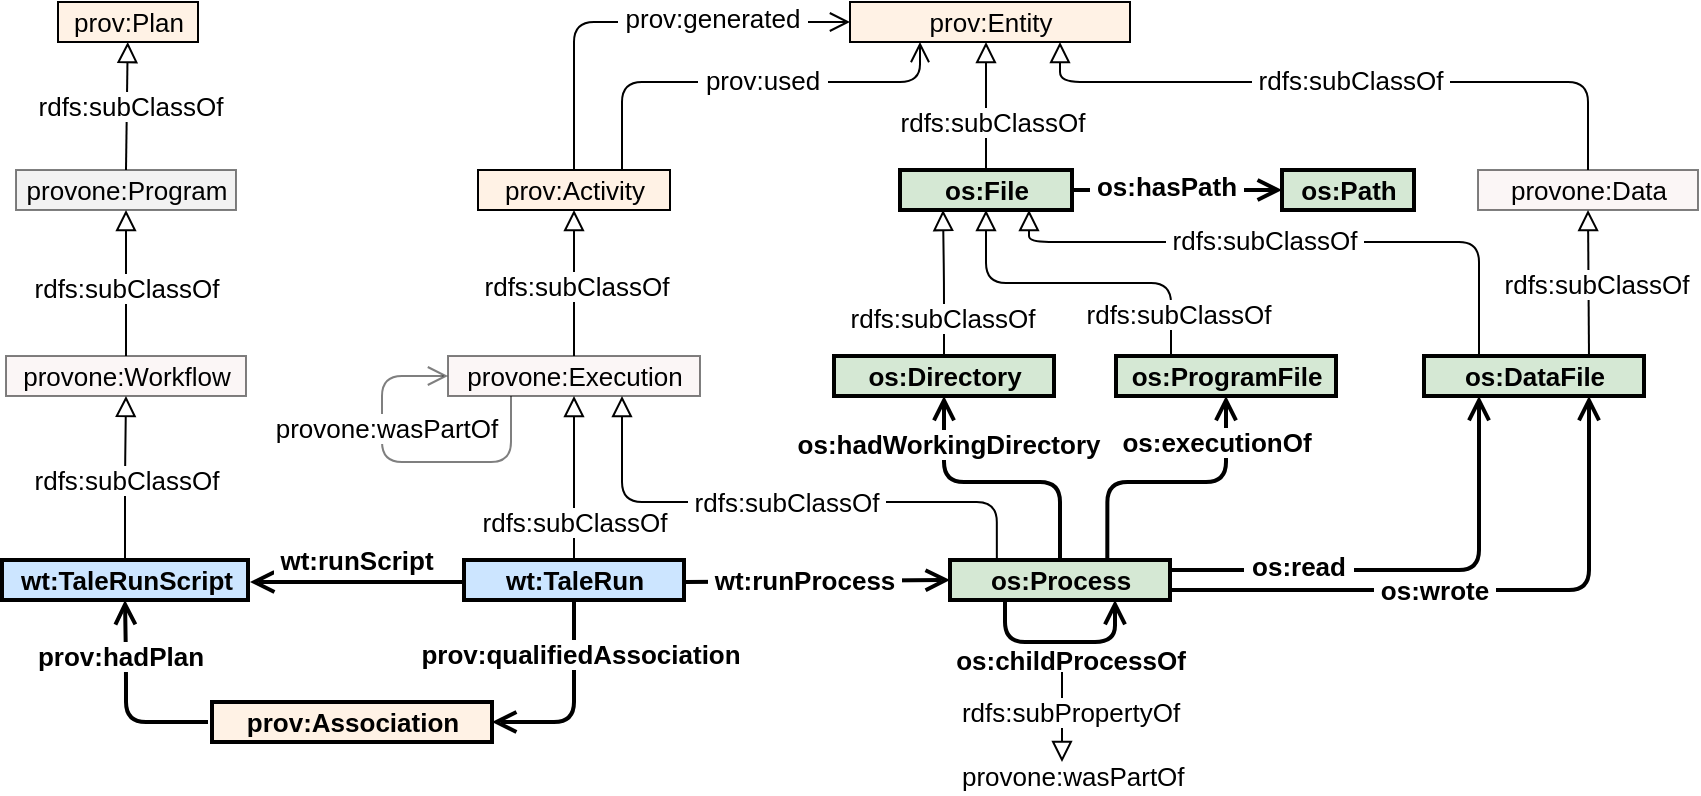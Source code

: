 <mxfile version="14.6.13" type="device"><diagram name="Page-1" id="9f46799a-70d6-7492-0946-bef42562c5a5"><mxGraphModel dx="908" dy="810" grid="1" gridSize="10" guides="1" tooltips="1" connect="1" arrows="1" fold="1" page="1" pageScale="1" pageWidth="1100" pageHeight="850" background="#ffffff" math="0" shadow="0"><root><mxCell id="0"/><mxCell id="1" parent="0"/><mxCell id="D6sU2c5-LnO1tAXUTb01-3" value="&lt;font style=&quot;font-size: 13px;&quot;&gt;provone:Execution&lt;/font&gt;" style="html=1;fillOpacity=10;opacity=50;strokeColor=#000000;fillColor=#AD4B4B;fontSize=13;fontStyle=0" parent="1" vertex="1"><mxGeometry x="383" y="387" width="126" height="20" as="geometry"/></mxCell><mxCell id="D6sU2c5-LnO1tAXUTb01-4" value="&lt;font style=&quot;font-size: 13px;&quot;&gt;prov:Activity&lt;/font&gt;" style="html=1;strokeWidth=1;fillOpacity=10;strokeOpacity=100;fillColor=#FF8000;strokeColor=#000000;fontSize=13;fontStyle=0" parent="1" vertex="1"><mxGeometry x="398" y="294" width="96" height="20" as="geometry"/></mxCell><mxCell id="D6sU2c5-LnO1tAXUTb01-6" value="" style="endArrow=block;endSize=8;endFill=0;html=1;entryX=0.5;entryY=1;entryDx=0;entryDy=0;startSize=8;strokeWidth=1;strokeColor=#000000;fontSize=13;fontStyle=0" parent="1" source="D6sU2c5-LnO1tAXUTb01-11" target="D6sU2c5-LnO1tAXUTb01-3" edge="1"><mxGeometry width="160" relative="1" as="geometry"><mxPoint x="525" y="470" as="sourcePoint"/><mxPoint x="665" y="670" as="targetPoint"/></mxGeometry></mxCell><mxCell id="D6sU2c5-LnO1tAXUTb01-15" value="&lt;span style=&quot;font-size: 13px;&quot;&gt;&lt;font style=&quot;font-size: 13px;&quot;&gt;rdfs:subClassOf&lt;/font&gt;&lt;/span&gt;" style="edgeLabel;html=1;align=center;verticalAlign=middle;resizable=0;points=[];strokeColor=#000000;fontSize=13;fontStyle=0" parent="D6sU2c5-LnO1tAXUTb01-6" vertex="1" connectable="0"><mxGeometry x="-0.25" y="1" relative="1" as="geometry"><mxPoint x="1" y="12" as="offset"/></mxGeometry></mxCell><mxCell id="D6sU2c5-LnO1tAXUTb01-11" value="&lt;b style=&quot;font-size: 13px;&quot;&gt;&lt;font style=&quot;font-size: 13px;&quot;&gt;wt:TaleRun&lt;/font&gt;&lt;/b&gt;" style="html=1;fillColor=#CCE5FF;strokeColor=#000000;strokeWidth=2;fontSize=13;fontStyle=0" parent="1" vertex="1"><mxGeometry x="391" y="489" width="110" height="20" as="geometry"/></mxCell><mxCell id="D6sU2c5-LnO1tAXUTb01-16" value="" style="endArrow=block;endSize=8;endFill=0;html=1;entryX=0.5;entryY=1;entryDx=0;entryDy=0;exitX=0.5;exitY=0;exitDx=0;exitDy=0;startSize=8;strokeWidth=1;strokeColor=#000000;fontSize=13;fontStyle=0" parent="1" source="D6sU2c5-LnO1tAXUTb01-3" target="D6sU2c5-LnO1tAXUTb01-4" edge="1"><mxGeometry width="160" relative="1" as="geometry"><mxPoint x="440.389" y="410" as="sourcePoint"/><mxPoint x="440" y="330" as="targetPoint"/></mxGeometry></mxCell><mxCell id="D6sU2c5-LnO1tAXUTb01-17" value="&lt;span style=&quot;font-size: 13px;&quot;&gt;&lt;font style=&quot;font-size: 13px;&quot;&gt;rdfs:subClassOf&lt;/font&gt;&lt;/span&gt;" style="edgeLabel;html=1;align=center;verticalAlign=middle;resizable=0;points=[];strokeColor=#000000;fontSize=13;fontStyle=0" parent="D6sU2c5-LnO1tAXUTb01-16" vertex="1" connectable="0"><mxGeometry x="-0.25" y="1" relative="1" as="geometry"><mxPoint x="1.85" y="-8" as="offset"/></mxGeometry></mxCell><mxCell id="D6sU2c5-LnO1tAXUTb01-20" value="&lt;b style=&quot;font-size: 13px;&quot;&gt;&lt;font style=&quot;font-size: 13px;&quot;&gt;os:Process&lt;/font&gt;&lt;/b&gt;" style="html=1;fillColor=#d5e8d4;strokeColor=#000000;strokeWidth=2;fontSize=13;fontStyle=0" parent="1" vertex="1"><mxGeometry x="634" y="489" width="110" height="20" as="geometry"/></mxCell><mxCell id="D6sU2c5-LnO1tAXUTb01-21" value="" style="endArrow=block;endSize=8;endFill=0;html=1;exitX=0.213;exitY=-0.033;exitDx=0;exitDy=0;exitPerimeter=0;startSize=8;edgeStyle=orthogonalEdgeStyle;strokeWidth=1;strokeColor=#000000;fontSize=13;fontStyle=0" parent="1" source="D6sU2c5-LnO1tAXUTb01-20" target="D6sU2c5-LnO1tAXUTb01-3" edge="1"><mxGeometry width="160" relative="1" as="geometry"><mxPoint x="675" y="481" as="sourcePoint"/><mxPoint x="456" y="420" as="targetPoint"/><Array as="points"><mxPoint x="657" y="460"/><mxPoint x="470" y="460"/></Array></mxGeometry></mxCell><mxCell id="D6sU2c5-LnO1tAXUTb01-22" value="&lt;span style=&quot;font-size: 13px;&quot;&gt;&lt;font style=&quot;font-size: 13px;&quot;&gt;&amp;nbsp;rdfs:subClassOf&amp;nbsp;&lt;/font&gt;&lt;/span&gt;" style="edgeLabel;html=1;align=center;verticalAlign=middle;resizable=0;points=[];strokeColor=#000000;fontSize=13;fontStyle=0" parent="D6sU2c5-LnO1tAXUTb01-21" vertex="1" connectable="0"><mxGeometry x="-0.25" y="1" relative="1" as="geometry"><mxPoint x="-33" y="-1" as="offset"/></mxGeometry></mxCell><mxCell id="D6sU2c5-LnO1tAXUTb01-25" value="" style="endArrow=open;html=1;endSize=8;startArrow=none;startSize=8;startFill=0;edgeStyle=orthogonalEdgeStyle;exitX=0.25;exitY=1;exitDx=0;exitDy=0;entryX=0.75;entryY=1;entryDx=0;entryDy=0;strokeWidth=2;strokeColor=#000000;fontSize=13;fontStyle=0" parent="1" edge="1"><mxGeometry x="0.207" y="-11" relative="1" as="geometry"><mxPoint x="661.5" y="509" as="sourcePoint"/><mxPoint x="716.5" y="509" as="targetPoint"/><Array as="points"><mxPoint x="662" y="530"/><mxPoint x="717" y="530"/></Array><mxPoint as="offset"/></mxGeometry></mxCell><mxCell id="D6sU2c5-LnO1tAXUTb01-61" value="&lt;b style=&quot;font-size: 13px;&quot;&gt;os:childProcessOf&lt;/b&gt;" style="edgeLabel;html=1;align=center;verticalAlign=middle;resizable=0;points=[];strokeColor=#000000;fontSize=13;fontStyle=0" parent="D6sU2c5-LnO1tAXUTb01-25" vertex="1" connectable="0"><mxGeometry x="-0.263" y="-5" relative="1" as="geometry"><mxPoint x="18" y="4" as="offset"/></mxGeometry></mxCell><mxCell id="D6sU2c5-LnO1tAXUTb01-28" value="" style="endArrow=open;endFill=1;endSize=8;html=1;entryX=0;entryY=0.5;entryDx=0;entryDy=0;startSize=8;strokeColor=#000000;strokeWidth=2;fontSize=13;fontStyle=0" parent="1" target="D6sU2c5-LnO1tAXUTb01-20" edge="1"><mxGeometry width="160" relative="1" as="geometry"><mxPoint x="501" y="500" as="sourcePoint"/><mxPoint x="634" y="500" as="targetPoint"/></mxGeometry></mxCell><mxCell id="D6sU2c5-LnO1tAXUTb01-29" value="&lt;b style=&quot;font-size: 13px;&quot;&gt;&lt;font style=&quot;font-size: 13px;&quot;&gt;&amp;nbsp;wt:runProcess&amp;nbsp;&lt;/font&gt;&lt;/b&gt;" style="edgeLabel;html=1;align=center;verticalAlign=middle;resizable=0;points=[];strokeColor=#000000;fontSize=13;fontStyle=0" parent="D6sU2c5-LnO1tAXUTb01-28" vertex="1" connectable="0"><mxGeometry x="0.327" y="1" relative="1" as="geometry"><mxPoint x="-28" as="offset"/></mxGeometry></mxCell><mxCell id="D6sU2c5-LnO1tAXUTb01-31" value="&lt;b style=&quot;font-size: 13px;&quot;&gt;&lt;font style=&quot;font-size: 13px;&quot;&gt;os:Directory&lt;/font&gt;&lt;/b&gt;" style="html=1;fillColor=#d5e8d4;strokeColor=#000000;strokeWidth=2;fontSize=13;fontStyle=0" parent="1" vertex="1"><mxGeometry x="576" y="387" width="110" height="20" as="geometry"/></mxCell><mxCell id="D6sU2c5-LnO1tAXUTb01-32" value="" style="endArrow=open;endFill=1;endSize=8;html=1;exitX=0.5;exitY=0;exitDx=0;exitDy=0;entryX=0.5;entryY=1;entryDx=0;entryDy=0;edgeStyle=orthogonalEdgeStyle;startSize=8;strokeColor=#000000;strokeWidth=2;fontSize=13;fontStyle=0" parent="1" source="D6sU2c5-LnO1tAXUTb01-20" target="D6sU2c5-LnO1tAXUTb01-31" edge="1"><mxGeometry width="160" relative="1" as="geometry"><mxPoint x="689" y="480" as="sourcePoint"/><mxPoint x="665" y="330" as="targetPoint"/><Array as="points"><mxPoint x="689" y="450"/><mxPoint x="631" y="450"/></Array></mxGeometry></mxCell><mxCell id="D6sU2c5-LnO1tAXUTb01-33" value="&lt;font style=&quot;font-size: 13px;&quot;&gt;&lt;b style=&quot;font-size: 13px;&quot;&gt;os:hadWorkingDirectory&lt;/b&gt;&lt;/font&gt;" style="edgeLabel;html=1;align=center;verticalAlign=middle;resizable=0;points=[];strokeColor=#000000;fontSize=13;fontStyle=0" parent="D6sU2c5-LnO1tAXUTb01-32" vertex="1" connectable="0"><mxGeometry x="0.327" y="1" relative="1" as="geometry"><mxPoint x="-2" y="-20" as="offset"/></mxGeometry></mxCell><mxCell id="D6sU2c5-LnO1tAXUTb01-37" value="&lt;b style=&quot;font-size: 13px;&quot;&gt;&lt;font style=&quot;font-size: 13px;&quot;&gt;os:ProgramFile&lt;/font&gt;&lt;/b&gt;" style="html=1;strokeColor=#000000;strokeWidth=2;fillColor=#D5E8D4;fontSize=13;fontStyle=0" parent="1" vertex="1"><mxGeometry x="717" y="387" width="110" height="20" as="geometry"/></mxCell><mxCell id="D6sU2c5-LnO1tAXUTb01-38" value="" style="endArrow=open;endFill=1;endSize=8;html=1;exitX=0.715;exitY=-0.033;exitDx=0;exitDy=0;exitPerimeter=0;entryX=0.5;entryY=1;entryDx=0;entryDy=0;edgeStyle=orthogonalEdgeStyle;startSize=8;strokeColor=#000000;strokeWidth=2;fontSize=13;fontStyle=0" parent="1" source="D6sU2c5-LnO1tAXUTb01-20" target="D6sU2c5-LnO1tAXUTb01-37" edge="1"><mxGeometry width="160" relative="1" as="geometry"><mxPoint x="715" y="502" as="sourcePoint"/><mxPoint x="820" y="260" as="targetPoint"/><Array as="points"><mxPoint x="713" y="450"/><mxPoint x="772" y="450"/></Array></mxGeometry></mxCell><mxCell id="D6sU2c5-LnO1tAXUTb01-39" value="&lt;font style=&quot;font-size: 13px;&quot;&gt;&lt;b style=&quot;font-size: 13px;&quot;&gt;os:executionOf&lt;/b&gt;&lt;/font&gt;" style="edgeLabel;html=1;align=center;verticalAlign=middle;resizable=0;points=[];strokeColor=#000000;fontSize=13;fontStyle=0" parent="D6sU2c5-LnO1tAXUTb01-38" vertex="1" connectable="0"><mxGeometry x="0.327" y="1" relative="1" as="geometry"><mxPoint x="-1" y="-19" as="offset"/></mxGeometry></mxCell><mxCell id="D6sU2c5-LnO1tAXUTb01-42" value="&lt;font style=&quot;font-size: 13px&quot;&gt;&lt;b&gt;os:File&lt;/b&gt;&lt;/font&gt;" style="html=1;fillColor=#d5e8d4;strokeColor=#000000;fontSize=13;fontStyle=0;strokeWidth=2;" parent="1" vertex="1"><mxGeometry x="609" y="294" width="86" height="20" as="geometry"/></mxCell><mxCell id="D6sU2c5-LnO1tAXUTb01-43" value="" style="endArrow=block;endSize=8;endFill=0;html=1;entryX=0.25;entryY=1;entryDx=0;entryDy=0;startSize=8;edgeStyle=orthogonalEdgeStyle;strokeWidth=1;strokeColor=#000000;fontSize=13;fontStyle=0" parent="1" source="D6sU2c5-LnO1tAXUTb01-31" target="D6sU2c5-LnO1tAXUTb01-42" edge="1"><mxGeometry width="160" relative="1" as="geometry"><mxPoint x="672" y="380" as="sourcePoint"/><mxPoint x="672" y="310.0" as="targetPoint"/></mxGeometry></mxCell><mxCell id="D6sU2c5-LnO1tAXUTb01-44" value="&lt;span style=&quot;font-size: 13px;&quot;&gt;&lt;font style=&quot;font-size: 13px;&quot;&gt;rdfs:subClassOf&lt;/font&gt;&lt;/span&gt;" style="edgeLabel;html=1;align=center;verticalAlign=middle;resizable=0;points=[];strokeColor=#000000;fontSize=13;fontStyle=0" parent="D6sU2c5-LnO1tAXUTb01-43" vertex="1" connectable="0"><mxGeometry x="-0.25" y="1" relative="1" as="geometry"><mxPoint y="8" as="offset"/></mxGeometry></mxCell><mxCell id="D6sU2c5-LnO1tAXUTb01-45" value="" style="endArrow=block;endSize=8;endFill=0;html=1;entryX=0.5;entryY=1;entryDx=0;entryDy=0;exitX=0.25;exitY=0;exitDx=0;exitDy=0;startSize=8;edgeStyle=orthogonalEdgeStyle;strokeWidth=1;strokeColor=#000000;fontSize=13;fontStyle=0" parent="1" source="D6sU2c5-LnO1tAXUTb01-37" target="D6sU2c5-LnO1tAXUTb01-42" edge="1"><mxGeometry width="160" relative="1" as="geometry"><mxPoint x="762" y="360" as="sourcePoint"/><mxPoint x="762" y="300.0" as="targetPoint"/></mxGeometry></mxCell><mxCell id="D6sU2c5-LnO1tAXUTb01-46" value="&lt;span style=&quot;font-size: 13px;&quot;&gt;&lt;font style=&quot;font-size: 13px;&quot;&gt;rdfs:subClassOf&lt;/font&gt;&lt;/span&gt;" style="edgeLabel;html=1;align=center;verticalAlign=middle;resizable=0;points=[];strokeColor=#000000;fontSize=13;fontStyle=0" parent="D6sU2c5-LnO1tAXUTb01-45" vertex="1" connectable="0"><mxGeometry x="-0.25" y="1" relative="1" as="geometry"><mxPoint x="28.85" y="14" as="offset"/></mxGeometry></mxCell><mxCell id="D6sU2c5-LnO1tAXUTb01-47" value="&lt;b style=&quot;font-size: 13px;&quot;&gt;&lt;font style=&quot;font-size: 13px;&quot;&gt;os:DataFile&lt;/font&gt;&lt;/b&gt;" style="html=1;strokeWidth=2;strokeColor=#000000;fillColor=#D5E8D4;fontSize=13;fontStyle=0" parent="1" vertex="1"><mxGeometry x="871" y="387" width="110" height="20" as="geometry"/></mxCell><mxCell id="D6sU2c5-LnO1tAXUTb01-48" value="" style="endArrow=block;endSize=8;endFill=0;html=1;entryX=0.75;entryY=1;entryDx=0;entryDy=0;exitX=0.25;exitY=0;exitDx=0;exitDy=0;startSize=8;edgeStyle=orthogonalEdgeStyle;strokeWidth=1;strokeColor=#000000;fontSize=13;fontStyle=0" parent="1" source="D6sU2c5-LnO1tAXUTb01-47" target="D6sU2c5-LnO1tAXUTb01-42" edge="1"><mxGeometry width="160" relative="1" as="geometry"><mxPoint x="872" y="360" as="sourcePoint"/><mxPoint x="707" y="310.0" as="targetPoint"/><Array as="points"><mxPoint x="899" y="330"/><mxPoint x="674" y="330"/></Array></mxGeometry></mxCell><mxCell id="D6sU2c5-LnO1tAXUTb01-49" value="&lt;span style=&quot;font-size: 13px;&quot;&gt;&lt;font style=&quot;font-size: 13px;&quot;&gt;&amp;nbsp;rdfs:subClassOf&amp;nbsp;&lt;/font&gt;&lt;/span&gt;" style="edgeLabel;html=1;align=center;verticalAlign=middle;resizable=0;points=[];strokeColor=#000000;fontSize=13;fontStyle=0" parent="D6sU2c5-LnO1tAXUTb01-48" vertex="1" connectable="0"><mxGeometry x="-0.25" y="1" relative="1" as="geometry"><mxPoint x="-53" y="-2" as="offset"/></mxGeometry></mxCell><mxCell id="D6sU2c5-LnO1tAXUTb01-50" value="&lt;font style=&quot;font-size: 13px;&quot;&gt;prov:Entity&lt;/font&gt;" style="html=1;strokeWidth=1;fillOpacity=10;fillColor=#FF8000;strokeColor=#000000;fontSize=13;fontStyle=0" parent="1" vertex="1"><mxGeometry x="584" y="210" width="140" height="20" as="geometry"/></mxCell><mxCell id="D6sU2c5-LnO1tAXUTb01-53" value="&lt;font style=&quot;font-size: 13px;&quot;&gt;provone:Data&lt;/font&gt;" style="html=1;fillOpacity=10;opacity=50;strokeColor=#000000;fillColor=#AD4B4B;fontSize=13;fontStyle=0" parent="1" vertex="1"><mxGeometry x="898" y="294" width="110" height="20" as="geometry"/></mxCell><mxCell id="D6sU2c5-LnO1tAXUTb01-54" value="" style="endArrow=block;endSize=8;endFill=0;html=1;entryX=0.5;entryY=1;entryDx=0;entryDy=0;startSize=8;exitX=0.75;exitY=0;exitDx=0;exitDy=0;strokeWidth=1;strokeColor=#000000;fontSize=13;fontStyle=0" parent="1" source="D6sU2c5-LnO1tAXUTb01-47" target="D6sU2c5-LnO1tAXUTb01-53" edge="1"><mxGeometry width="160" relative="1" as="geometry"><mxPoint x="925.66" y="338" as="sourcePoint"/><mxPoint x="926" y="310" as="targetPoint"/></mxGeometry></mxCell><mxCell id="D6sU2c5-LnO1tAXUTb01-55" value="&lt;span style=&quot;font-size: 13px;&quot;&gt;&lt;font style=&quot;font-size: 13px;&quot;&gt;rdfs:subClassOf&lt;/font&gt;&lt;/span&gt;" style="edgeLabel;html=1;align=center;verticalAlign=middle;resizable=0;points=[];strokeColor=#000000;fontSize=13;fontStyle=0" parent="D6sU2c5-LnO1tAXUTb01-54" vertex="1" connectable="0"><mxGeometry x="-0.25" y="1" relative="1" as="geometry"><mxPoint x="4" y="-9" as="offset"/></mxGeometry></mxCell><mxCell id="D6sU2c5-LnO1tAXUTb01-57" value="" style="endArrow=block;endSize=8;endFill=0;html=1;exitX=0.5;exitY=0;exitDx=0;exitDy=0;startSize=8;edgeStyle=orthogonalEdgeStyle;strokeWidth=1;strokeColor=#000000;fontSize=13;fontStyle=0" parent="1" source="D6sU2c5-LnO1tAXUTb01-53" edge="1"><mxGeometry width="160" relative="1" as="geometry"><mxPoint x="802" y="300.0" as="sourcePoint"/><mxPoint x="689" y="230" as="targetPoint"/><Array as="points"><mxPoint x="953" y="250"/><mxPoint x="689" y="250"/></Array></mxGeometry></mxCell><mxCell id="D6sU2c5-LnO1tAXUTb01-58" value="&lt;span style=&quot;font-size: 13px;&quot;&gt;&lt;font style=&quot;font-size: 13px;&quot;&gt;&amp;nbsp;rdfs:subClassOf&amp;nbsp;&lt;/font&gt;&lt;/span&gt;" style="edgeLabel;html=1;align=center;verticalAlign=middle;resizable=0;points=[];strokeColor=#000000;fontSize=13;fontStyle=0" parent="D6sU2c5-LnO1tAXUTb01-57" vertex="1" connectable="0"><mxGeometry x="-0.25" y="1" relative="1" as="geometry"><mxPoint x="-40" y="-2" as="offset"/></mxGeometry></mxCell><mxCell id="D6sU2c5-LnO1tAXUTb01-59" value="" style="endArrow=block;endSize=8;endFill=0;html=1;entryX=0.5;entryY=1;entryDx=0;entryDy=0;exitX=0.5;exitY=0;exitDx=0;exitDy=0;startSize=8;strokeWidth=1;strokeColor=#000000;fontSize=13;fontStyle=0" parent="1" source="D6sU2c5-LnO1tAXUTb01-42" edge="1"><mxGeometry width="160" relative="1" as="geometry"><mxPoint x="650" y="280.0" as="sourcePoint"/><mxPoint x="652" y="230" as="targetPoint"/></mxGeometry></mxCell><mxCell id="D6sU2c5-LnO1tAXUTb01-60" value="&lt;span style=&quot;font-size: 13px;&quot;&gt;&lt;font style=&quot;font-size: 13px;&quot;&gt;rdfs:subClassOf&lt;/font&gt;&lt;/span&gt;" style="edgeLabel;html=1;align=center;verticalAlign=middle;resizable=0;points=[];strokeColor=#000000;fontSize=13;fontStyle=0" parent="D6sU2c5-LnO1tAXUTb01-59" vertex="1" connectable="0"><mxGeometry x="-0.25" y="1" relative="1" as="geometry"><mxPoint x="3.85" as="offset"/></mxGeometry></mxCell><mxCell id="D6sU2c5-LnO1tAXUTb01-62" value="" style="endArrow=open;endFill=1;endSize=8;html=1;edgeStyle=orthogonalEdgeStyle;exitX=1;exitY=0.25;exitDx=0;exitDy=0;startSize=8;entryX=0.25;entryY=1;entryDx=0;entryDy=0;strokeColor=#000000;strokeWidth=2;fontSize=13;fontStyle=0" parent="1" source="D6sU2c5-LnO1tAXUTb01-20" target="D6sU2c5-LnO1tAXUTb01-47" edge="1"><mxGeometry width="160" relative="1" as="geometry"><mxPoint x="752" y="494" as="sourcePoint"/><mxPoint x="923" y="380" as="targetPoint"/></mxGeometry></mxCell><mxCell id="D6sU2c5-LnO1tAXUTb01-63" value="&lt;font style=&quot;font-size: 13px;&quot;&gt;&lt;b style=&quot;font-size: 13px;&quot;&gt;&amp;nbsp;os:read&amp;nbsp;&lt;/b&gt;&lt;/font&gt;" style="edgeLabel;html=1;align=center;verticalAlign=middle;resizable=0;points=[];strokeColor=#000000;fontSize=13;fontStyle=0" parent="D6sU2c5-LnO1tAXUTb01-62" vertex="1" connectable="0"><mxGeometry x="0.327" y="1" relative="1" as="geometry"><mxPoint x="-90" y="3" as="offset"/></mxGeometry></mxCell><mxCell id="D6sU2c5-LnO1tAXUTb01-64" value="" style="endArrow=open;endFill=1;endSize=8;html=1;edgeStyle=orthogonalEdgeStyle;exitX=1;exitY=0.75;exitDx=0;exitDy=0;entryX=0.75;entryY=1;entryDx=0;entryDy=0;startSize=8;strokeWidth=2;strokeColor=#000000;fontSize=13;fontStyle=0" parent="1" source="D6sU2c5-LnO1tAXUTb01-20" target="D6sU2c5-LnO1tAXUTb01-47" edge="1"><mxGeometry width="160" relative="1" as="geometry"><mxPoint x="752" y="504" as="sourcePoint"/><mxPoint x="933" y="390.0" as="targetPoint"/></mxGeometry></mxCell><mxCell id="D6sU2c5-LnO1tAXUTb01-65" value="&lt;b style=&quot;font-size: 13px;&quot;&gt;&lt;font style=&quot;font-size: 13px;&quot;&gt;&amp;nbsp;os:wrote&amp;nbsp;&lt;/font&gt;&lt;/b&gt;" style="edgeLabel;html=1;align=center;verticalAlign=middle;resizable=0;points=[];strokeColor=#000000;fontSize=13;fontStyle=0" parent="D6sU2c5-LnO1tAXUTb01-64" vertex="1" connectable="0"><mxGeometry x="0.327" y="1" relative="1" as="geometry"><mxPoint x="-72" y="1" as="offset"/></mxGeometry></mxCell><mxCell id="D6sU2c5-LnO1tAXUTb01-66" value="" style="endArrow=none;endFill=0;endSize=8;html=1;edgeStyle=orthogonalEdgeStyle;exitX=0.25;exitY=1;exitDx=0;exitDy=0;startArrow=open;startFill=0;startSize=8;strokeColor=#000000;fontSize=13;fontStyle=0;entryX=0.75;entryY=0;entryDx=0;entryDy=0;" parent="1" source="D6sU2c5-LnO1tAXUTb01-50" edge="1" target="D6sU2c5-LnO1tAXUTb01-4"><mxGeometry width="160" relative="1" as="geometry"><mxPoint x="662" y="225.0" as="sourcePoint"/><mxPoint x="482" y="290" as="targetPoint"/><Array as="points"><mxPoint x="619" y="250"/><mxPoint x="470" y="250"/></Array></mxGeometry></mxCell><mxCell id="D6sU2c5-LnO1tAXUTb01-68" value="&lt;span style=&quot;font-size: 13px;&quot;&gt;&lt;font style=&quot;font-size: 13px;&quot;&gt;&amp;nbsp;prov:used&amp;nbsp;&lt;/font&gt;&lt;/span&gt;" style="edgeLabel;html=1;align=center;verticalAlign=middle;resizable=0;points=[];strokeColor=#000000;fontSize=13;fontStyle=0" parent="D6sU2c5-LnO1tAXUTb01-66" vertex="1" connectable="0"><mxGeometry x="-0.091" y="2" relative="1" as="geometry"><mxPoint x="-2" y="-3" as="offset"/></mxGeometry></mxCell><mxCell id="D6sU2c5-LnO1tAXUTb01-69" value="" style="endArrow=none;endFill=0;endSize=8;html=1;edgeStyle=orthogonalEdgeStyle;entryX=0.5;entryY=0;entryDx=0;entryDy=0;startArrow=open;startFill=0;startSize=8;exitX=0;exitY=0.5;exitDx=0;exitDy=0;strokeColor=#000000;fontSize=13;fontStyle=0" parent="1" source="D6sU2c5-LnO1tAXUTb01-50" target="D6sU2c5-LnO1tAXUTb01-4" edge="1"><mxGeometry width="160" relative="1" as="geometry"><mxPoint x="628" y="220" as="sourcePoint"/><mxPoint x="481" y="290.0" as="targetPoint"/></mxGeometry></mxCell><mxCell id="D6sU2c5-LnO1tAXUTb01-71" value="&lt;span style=&quot;font-size: 13px;&quot;&gt;&lt;font style=&quot;font-size: 13px;&quot;&gt;&amp;nbsp;prov:generated&amp;nbsp;&lt;/font&gt;&lt;/span&gt;" style="edgeLabel;html=1;align=center;verticalAlign=middle;resizable=0;points=[];strokeColor=#000000;fontSize=13;fontStyle=0" parent="D6sU2c5-LnO1tAXUTb01-69" vertex="1" connectable="0"><mxGeometry x="-0.091" y="2" relative="1" as="geometry"><mxPoint x="27" y="-4" as="offset"/></mxGeometry></mxCell><mxCell id="D6sU2c5-LnO1tAXUTb01-72" value="&lt;font style=&quot;font-size: 13px;&quot;&gt;provone:Program&lt;/font&gt;" style="html=1;fillOpacity=10;opacity=50;strokeColor=#000000;fillColor=#000000;fontSize=13;fontStyle=0" parent="1" vertex="1"><mxGeometry x="167" y="294" width="110" height="20" as="geometry"/></mxCell><mxCell id="D6sU2c5-LnO1tAXUTb01-73" value="" style="endArrow=block;endSize=8;endFill=0;html=1;entryX=0.5;entryY=1;entryDx=0;entryDy=0;startSize=8;edgeStyle=orthogonalEdgeStyle;exitX=0.5;exitY=0;exitDx=0;exitDy=0;strokeWidth=1;strokeColor=#000000;fontSize=13;fontStyle=0" parent="1" source="D6sU2c5-LnO1tAXUTb01-84" target="D6sU2c5-LnO1tAXUTb01-72" edge="1"><mxGeometry width="160" relative="1" as="geometry"><mxPoint x="223" y="380" as="sourcePoint"/><mxPoint x="223.54" y="411.48" as="targetPoint"/></mxGeometry></mxCell><mxCell id="D6sU2c5-LnO1tAXUTb01-74" value="&lt;span style=&quot;font-size: 13px;&quot;&gt;&lt;font style=&quot;font-size: 13px;&quot;&gt;rdfs:subClassOf&lt;/font&gt;&lt;/span&gt;" style="edgeLabel;html=1;align=center;verticalAlign=middle;resizable=0;points=[];strokeColor=#000000;fontSize=13;fontStyle=0" parent="D6sU2c5-LnO1tAXUTb01-73" vertex="1" connectable="0"><mxGeometry x="-0.25" y="1" relative="1" as="geometry"><mxPoint x="1" y="-7" as="offset"/></mxGeometry></mxCell><mxCell id="D6sU2c5-LnO1tAXUTb01-78" value="&lt;b style=&quot;font-size: 13px;&quot;&gt;&lt;font style=&quot;font-size: 13px;&quot;&gt;wt:TaleRunScript&lt;/font&gt;&lt;/b&gt;" style="html=1;fillColor=#CCE5FF;strokeWidth=2;strokeColor=#000000;fontSize=13;fontStyle=0" parent="1" vertex="1"><mxGeometry x="160" y="489" width="123" height="20" as="geometry"/></mxCell><mxCell id="D6sU2c5-LnO1tAXUTb01-82" value="" style="endArrow=open;endFill=1;endSize=8;html=1;entryX=1;entryY=0.5;entryDx=0;entryDy=0;startSize=8;exitX=0;exitY=0.5;exitDx=0;exitDy=0;fontStyle=1;strokeColor=#000000;strokeWidth=2;fontSize=13;" parent="1" edge="1"><mxGeometry width="160" relative="1" as="geometry"><mxPoint x="390" y="500" as="sourcePoint"/><mxPoint x="284" y="500" as="targetPoint"/></mxGeometry></mxCell><mxCell id="D6sU2c5-LnO1tAXUTb01-83" value="&lt;b style=&quot;font-size: 13px;&quot;&gt;&lt;font style=&quot;font-size: 13px;&quot;&gt;&amp;nbsp;wt:runScript&amp;nbsp;&lt;/font&gt;&lt;/b&gt;" style="edgeLabel;html=1;align=center;verticalAlign=middle;resizable=0;points=[];strokeColor=#000000;fontSize=13;fontStyle=0" parent="D6sU2c5-LnO1tAXUTb01-82" vertex="1" connectable="0"><mxGeometry x="0.327" y="1" relative="1" as="geometry"><mxPoint x="17" y="-12" as="offset"/></mxGeometry></mxCell><mxCell id="D6sU2c5-LnO1tAXUTb01-84" value="&lt;font style=&quot;font-size: 13px;&quot;&gt;provone:Workflow&lt;/font&gt;" style="html=1;fillOpacity=10;opacity=50;fillColor=#AD4B4B;strokeColor=#000000;fontSize=13;fontStyle=0" parent="1" vertex="1"><mxGeometry x="162" y="387" width="120" height="20" as="geometry"/></mxCell><mxCell id="D6sU2c5-LnO1tAXUTb01-86" value="" style="endArrow=block;endSize=8;endFill=0;html=1;startSize=8;edgeStyle=orthogonalEdgeStyle;exitX=0.5;exitY=0;exitDx=0;exitDy=0;strokeWidth=1;strokeColor=#000000;fontSize=13;fontStyle=0" parent="1" source="D6sU2c5-LnO1tAXUTb01-78" target="D6sU2c5-LnO1tAXUTb01-84" edge="1"><mxGeometry width="160" relative="1" as="geometry"><mxPoint x="238.0" y="485" as="sourcePoint"/><mxPoint x="238.0" y="428" as="targetPoint"/></mxGeometry></mxCell><mxCell id="D6sU2c5-LnO1tAXUTb01-87" value="&lt;span style=&quot;font-size: 13px;&quot;&gt;&lt;font style=&quot;font-size: 13px;&quot;&gt;rdfs:subClassOf&lt;/font&gt;&lt;/span&gt;" style="edgeLabel;html=1;align=center;verticalAlign=middle;resizable=0;points=[];strokeColor=#000000;fontSize=13;fontStyle=0" parent="D6sU2c5-LnO1tAXUTb01-86" vertex="1" connectable="0"><mxGeometry x="-0.25" y="1" relative="1" as="geometry"><mxPoint x="1.484" y="-9" as="offset"/></mxGeometry></mxCell><mxCell id="D6sU2c5-LnO1tAXUTb01-75" value="&lt;font style=&quot;font-size: 13px;&quot;&gt;prov:Plan&lt;/font&gt;" style="html=1;strokeWidth=1;fillOpacity=10;strokeOpacity=100;fillColor=#FF8000;strokeColor=#000000;fontSize=13;fontStyle=0" parent="1" vertex="1"><mxGeometry x="188" y="210" width="70" height="20" as="geometry"/></mxCell><mxCell id="D6sU2c5-LnO1tAXUTb01-89" value="" style="endArrow=block;endSize=8;endFill=0;html=1;startSize=8;exitX=0.5;exitY=0;exitDx=0;exitDy=0;strokeWidth=1;strokeColor=#000000;fontSize=13;fontStyle=0" parent="1" source="D6sU2c5-LnO1tAXUTb01-72" target="D6sU2c5-LnO1tAXUTb01-75" edge="1"><mxGeometry width="160" relative="1" as="geometry"><mxPoint x="227" y="300" as="sourcePoint"/><mxPoint x="225.0" y="220.0" as="targetPoint"/></mxGeometry></mxCell><mxCell id="D6sU2c5-LnO1tAXUTb01-90" value="&lt;span style=&quot;font-size: 13px;&quot;&gt;&lt;font style=&quot;font-size: 13px;&quot;&gt;rdfs:subClassOf&lt;/font&gt;&lt;/span&gt;" style="edgeLabel;html=1;align=center;verticalAlign=middle;resizable=0;points=[];strokeColor=#000000;fontSize=13;fontStyle=0" parent="D6sU2c5-LnO1tAXUTb01-89" vertex="1" connectable="0"><mxGeometry x="-0.25" y="1" relative="1" as="geometry"><mxPoint x="2" y="-8" as="offset"/></mxGeometry></mxCell><mxCell id="D6sU2c5-LnO1tAXUTb01-91" value="&lt;b style=&quot;font-size: 13px;&quot;&gt;&lt;font style=&quot;font-size: 13px;&quot;&gt;prov:Association&lt;/font&gt;&lt;/b&gt;" style="html=1;strokeColor=#000000;strokeWidth=2;fillColor=#FF8000;fillOpacity=10;fontSize=13;fontStyle=0" parent="1" vertex="1"><mxGeometry x="265" y="560" width="140" height="20" as="geometry"/></mxCell><mxCell id="D6sU2c5-LnO1tAXUTb01-93" value="" style="endArrow=open;html=1;endSize=8;startArrow=none;startSize=8;startFill=0;edgeStyle=orthogonalEdgeStyle;entryX=1;entryY=0.5;entryDx=0;entryDy=0;strokeWidth=2;strokeColor=#000000;fontSize=13;fontStyle=0" parent="1" source="D6sU2c5-LnO1tAXUTb01-11" target="D6sU2c5-LnO1tAXUTb01-91" edge="1"><mxGeometry x="0.207" y="-11" relative="1" as="geometry"><mxPoint x="446" y="510" as="sourcePoint"/><mxPoint x="425" y="600" as="targetPoint"/><mxPoint as="offset"/></mxGeometry></mxCell><mxCell id="D6sU2c5-LnO1tAXUTb01-96" value="&lt;b style=&quot;font-size: 13px;&quot;&gt;&lt;font style=&quot;font-size: 13px;&quot;&gt;prov:qualifiedAssociation&lt;/font&gt;&lt;/b&gt;" style="edgeLabel;html=1;align=center;verticalAlign=middle;resizable=0;points=[];strokeColor=#000000;fontSize=13;fontStyle=0" parent="D6sU2c5-LnO1tAXUTb01-93" vertex="1" connectable="0"><mxGeometry x="-0.263" y="-5" relative="1" as="geometry"><mxPoint x="8" y="-11" as="offset"/></mxGeometry></mxCell><mxCell id="D6sU2c5-LnO1tAXUTb01-97" value="" style="endArrow=open;html=1;endSize=8;startArrow=none;startSize=8;startFill=0;exitX=0;exitY=0.5;exitDx=0;exitDy=0;strokeColor=#000000;strokeWidth=2;fontSize=13;entryX=0.5;entryY=1;entryDx=0;entryDy=0;edgeStyle=orthogonalEdgeStyle;fontStyle=0" parent="1" target="D6sU2c5-LnO1tAXUTb01-78" edge="1"><mxGeometry x="0.207" y="-11" relative="1" as="geometry"><mxPoint x="263" y="570" as="sourcePoint"/><mxPoint x="220" y="530" as="targetPoint"/><mxPoint as="offset"/><Array as="points"><mxPoint x="222" y="570"/><mxPoint x="222" y="540"/></Array></mxGeometry></mxCell><mxCell id="D6sU2c5-LnO1tAXUTb01-98" value="&lt;b style=&quot;font-size: 13px;&quot;&gt;prov:hadPlan&lt;/b&gt;" style="edgeLabel;html=1;align=center;verticalAlign=middle;resizable=0;points=[];strokeColor=#000000;fontSize=13;fontStyle=0" parent="D6sU2c5-LnO1tAXUTb01-97" vertex="1" connectable="0"><mxGeometry x="-0.263" y="-5" relative="1" as="geometry"><mxPoint x="-6" y="-28" as="offset"/></mxGeometry></mxCell><mxCell id="D6sU2c5-LnO1tAXUTb01-100" value="&lt;b style=&quot;font-size: 13px;&quot;&gt;&lt;font style=&quot;font-size: 13px;&quot;&gt;os:Path&lt;/font&gt;&lt;/b&gt;" style="html=1;fillColor=#d5e8d4;strokeColor=#000000;strokeWidth=2;fontSize=13;fontStyle=0" parent="1" vertex="1"><mxGeometry x="800" y="294" width="66" height="20" as="geometry"/></mxCell><mxCell id="D6sU2c5-LnO1tAXUTb01-101" value="" style="endArrow=open;endFill=1;endSize=8;html=1;entryX=0;entryY=0.5;entryDx=0;entryDy=0;startSize=8;exitX=1;exitY=0.5;exitDx=0;exitDy=0;strokeWidth=2;strokeColor=#000000;fontSize=13;fontStyle=0" parent="1" source="D6sU2c5-LnO1tAXUTb01-42" target="D6sU2c5-LnO1tAXUTb01-100" edge="1"><mxGeometry width="160" relative="1" as="geometry"><mxPoint x="766.5" y="315" as="sourcePoint"/><mxPoint x="899.5" y="314" as="targetPoint"/></mxGeometry></mxCell><mxCell id="D6sU2c5-LnO1tAXUTb01-102" value="&lt;b style=&quot;font-size: 13px;&quot;&gt;&lt;font style=&quot;font-size: 13px;&quot;&gt;&amp;nbsp;os:hasPath&amp;nbsp;&lt;/font&gt;&lt;/b&gt;" style="edgeLabel;html=1;align=center;verticalAlign=middle;resizable=0;points=[];strokeColor=#000000;fontSize=13;fontStyle=0" parent="D6sU2c5-LnO1tAXUTb01-101" vertex="1" connectable="0"><mxGeometry x="0.327" y="1" relative="1" as="geometry"><mxPoint x="-23" y="-1" as="offset"/></mxGeometry></mxCell><mxCell id="z1eyky6niQ1TRjxye2QI-2" value="" style="endArrow=open;html=1;endSize=8;startArrow=none;startSize=8;startFill=0;edgeStyle=orthogonalEdgeStyle;exitX=0.25;exitY=1;exitDx=0;exitDy=0;opacity=50;strokeColor=#000000;fontSize=13;fontStyle=0;entryX=0;entryY=0.5;entryDx=0;entryDy=0;" parent="1" source="D6sU2c5-LnO1tAXUTb01-3" target="D6sU2c5-LnO1tAXUTb01-3" edge="1"><mxGeometry x="0.207" y="-11" relative="1" as="geometry"><mxPoint x="671.5" y="519" as="sourcePoint"/><mxPoint x="380" y="400" as="targetPoint"/><Array as="points"><mxPoint x="415" y="440"/><mxPoint x="350" y="440"/><mxPoint x="350" y="397"/></Array><mxPoint as="offset"/></mxGeometry></mxCell><mxCell id="z1eyky6niQ1TRjxye2QI-5" value="&lt;span style=&quot;font-family: helvetica; font-size: 13px;&quot;&gt;&lt;font style=&quot;font-size: 13px;&quot;&gt;provone:wasPartOf&lt;/font&gt;&lt;/span&gt;" style="edgeLabel;html=1;align=center;verticalAlign=middle;resizable=0;points=[];strokeColor=#000000;fontSize=13;fontStyle=0" parent="z1eyky6niQ1TRjxye2QI-2" vertex="1" connectable="0"><mxGeometry x="-0.263" y="-5" relative="1" as="geometry"><mxPoint x="-32" y="-12" as="offset"/></mxGeometry></mxCell><mxCell id="z1eyky6niQ1TRjxye2QI-6" value="" style="endArrow=block;endSize=8;endFill=0;html=1;startSize=8;strokeColor=#000000;fontSize=13;fontStyle=0" parent="1" edge="1"><mxGeometry width="160" relative="1" as="geometry"><mxPoint x="690" y="545" as="sourcePoint"/><mxPoint x="690" y="590" as="targetPoint"/></mxGeometry></mxCell><mxCell id="z1eyky6niQ1TRjxye2QI-7" value="&lt;span style=&quot;font-size: 13px;&quot;&gt;&lt;font style=&quot;font-size: 13px;&quot;&gt;rdfs:subPropertyOf&lt;/font&gt;&lt;/span&gt;" style="edgeLabel;html=1;align=center;verticalAlign=middle;resizable=0;points=[];fontSize=13;strokeColor=#000000;fontStyle=0" parent="z1eyky6niQ1TRjxye2QI-6" vertex="1" connectable="0"><mxGeometry x="-0.25" y="1" relative="1" as="geometry"><mxPoint x="3" y="3" as="offset"/></mxGeometry></mxCell><mxCell id="z1eyky6niQ1TRjxye2QI-8" value="&lt;span style=&quot;font-family: helvetica; letter-spacing: normal; text-align: center; text-indent: 0px; text-transform: none; word-spacing: 0px; background-color: rgb(255, 255, 255); display: inline; float: none; font-size: 13px;&quot;&gt;&lt;span style=&quot;font-size: 13px;&quot;&gt;&lt;font style=&quot;font-size: 13px;&quot;&gt;provone:wasPartOf&lt;/font&gt;&lt;/span&gt;&lt;/span&gt;" style="text;whiteSpace=wrap;html=1;fontSize=13;fontStyle=0" parent="1" vertex="1"><mxGeometry x="638" y="583" width="97" height="22" as="geometry"/></mxCell></root></mxGraphModel></diagram></mxfile>
